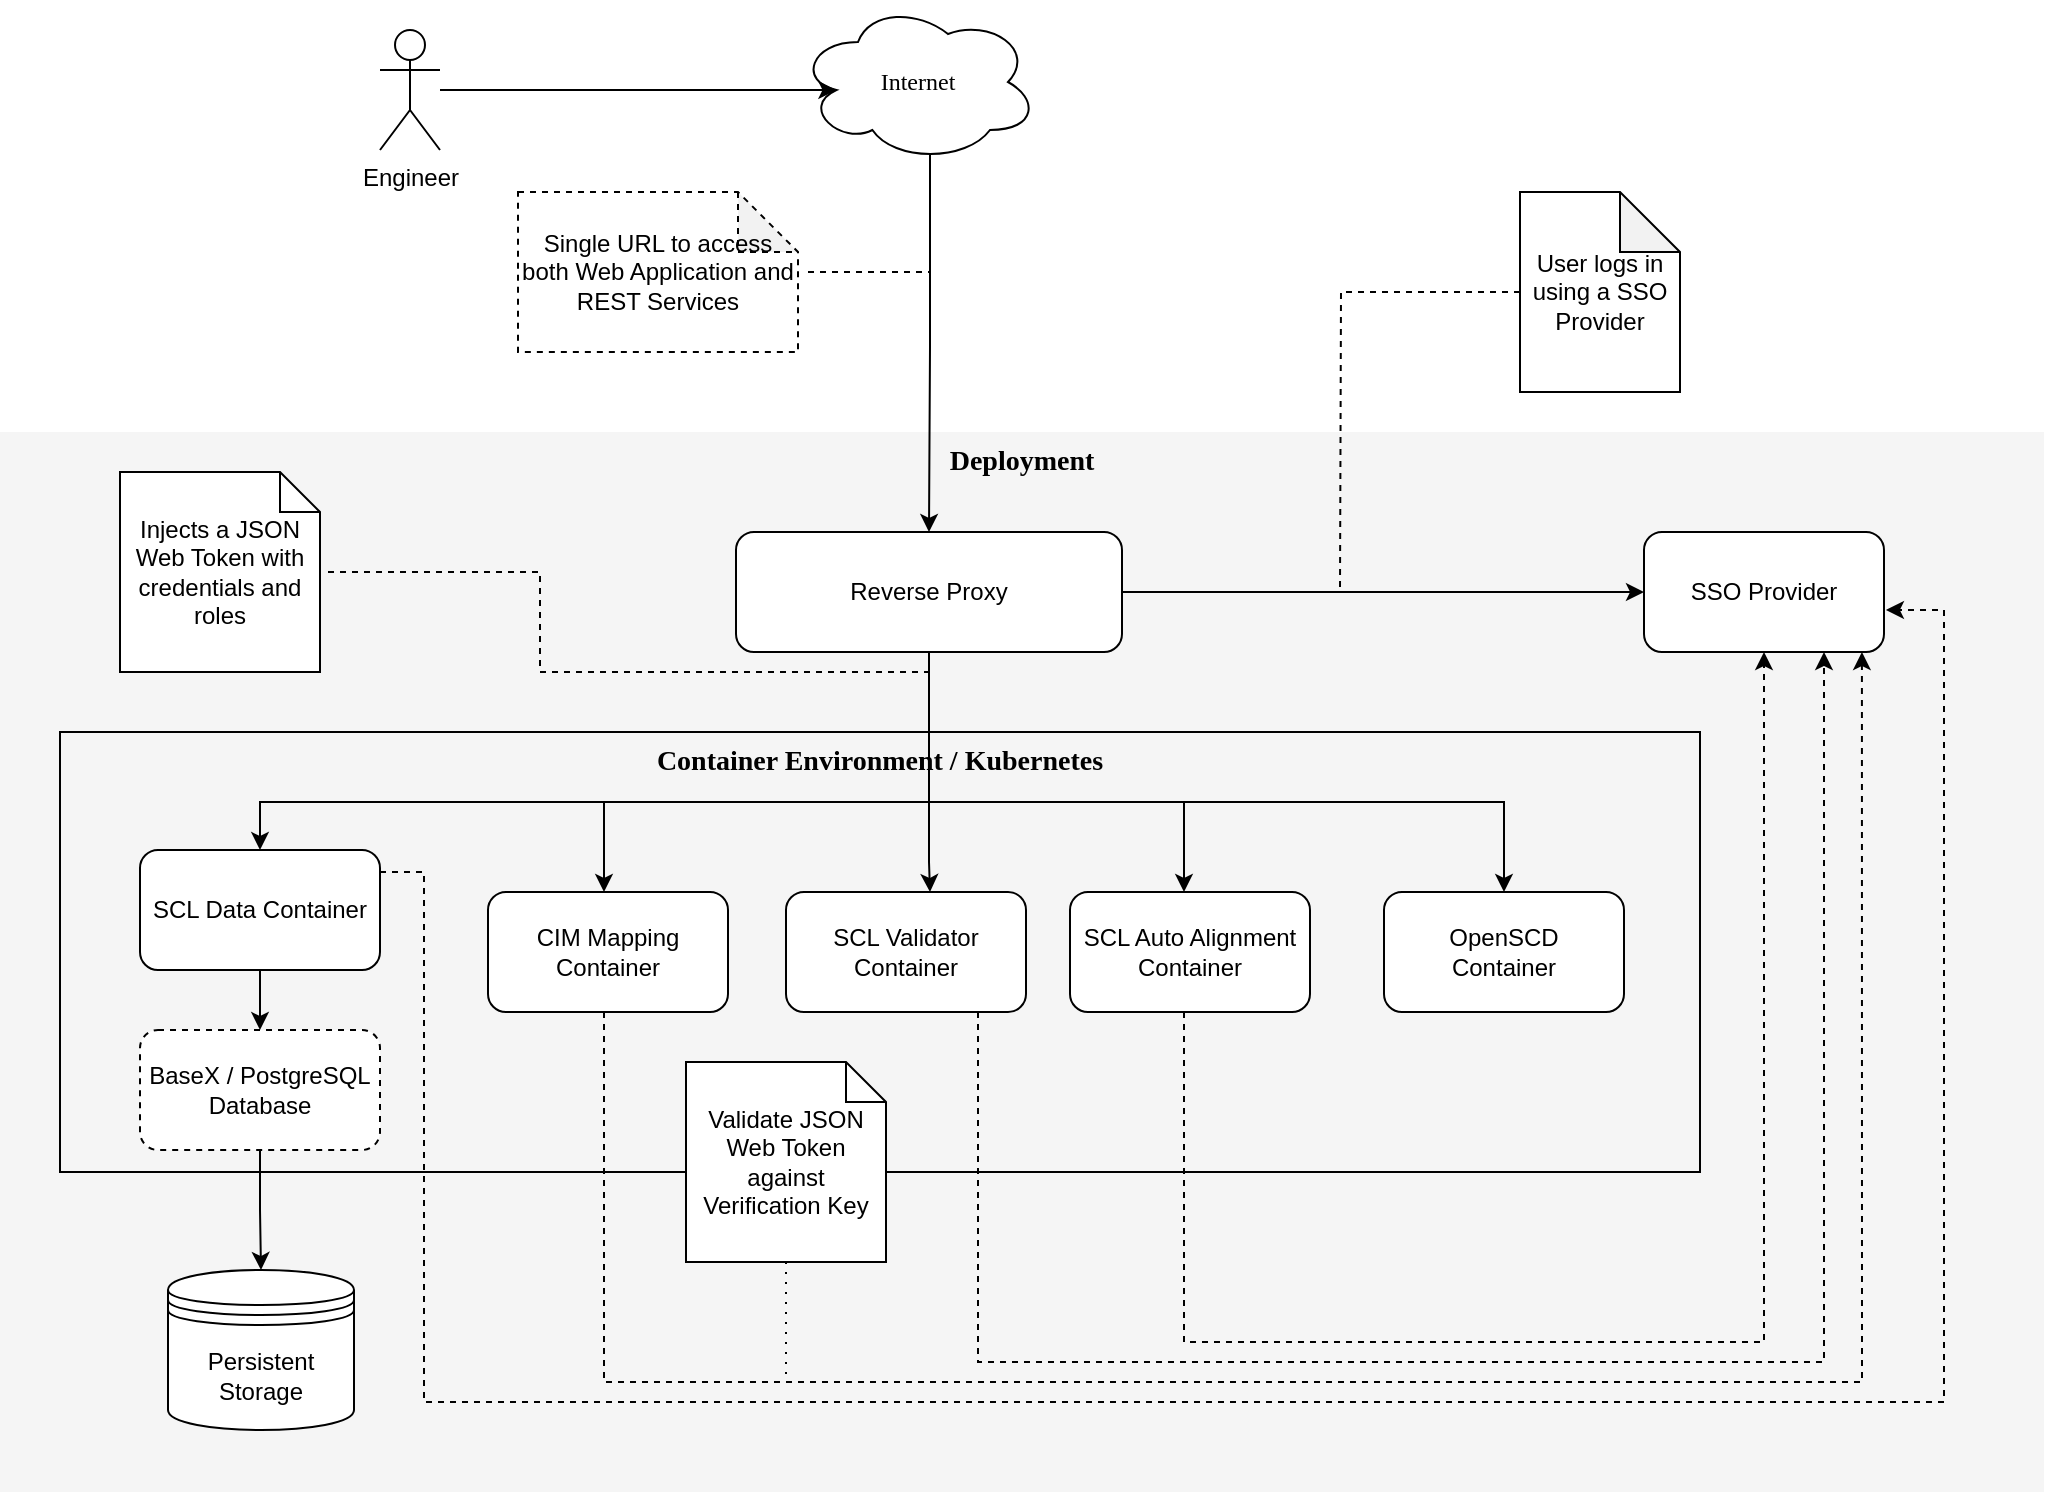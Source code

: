 <mxfile version="20.2.8" type="device"><diagram name="Page-1" id="c37626ed-c26b-45fb-9056-f9ebc6bb27b6"><mxGraphModel dx="1833" dy="1042" grid="1" gridSize="10" guides="1" tooltips="1" connect="1" arrows="1" fold="1" page="1" pageScale="1" pageWidth="1100" pageHeight="850" background="none" math="0" shadow="0"><root><mxCell id="0"/><mxCell id="1" parent="0"/><mxCell id="1c7a67bf8fd3230f-82" value="Deployment" style="whiteSpace=wrap;html=1;rounded=0;shadow=0;comic=0;strokeWidth=1;fontFamily=Verdana;fontSize=14;fillColor=#f5f5f5;strokeColor=none;fontStyle=1;verticalAlign=top;" parent="1" vertex="1"><mxGeometry x="28" y="255" width="1022" height="530" as="geometry"/></mxCell><mxCell id="QFpdhg0FhGdFg5vJUvgQ-2" value="Container Environment / Kubernetes" style="whiteSpace=wrap;html=1;rounded=0;shadow=0;comic=0;strokeWidth=1;fontFamily=Verdana;fontSize=14;fillColor=#f5f5f5;strokeColor=default;fontStyle=1;verticalAlign=top;" parent="1" vertex="1"><mxGeometry x="58" y="405" width="820" height="220" as="geometry"/></mxCell><mxCell id="E31ISt160tlWDEyTjAdQ-1" style="edgeStyle=orthogonalEdgeStyle;rounded=0;orthogonalLoop=1;jettySize=auto;html=1;exitX=0.55;exitY=0.95;exitDx=0;exitDy=0;exitPerimeter=0;" parent="1" source="1c7a67bf8fd3230f-15" target="E31ISt160tlWDEyTjAdQ-5" edge="1"><mxGeometry relative="1" as="geometry"/></mxCell><mxCell id="1c7a67bf8fd3230f-15" value="Internet" style="ellipse;shape=cloud;whiteSpace=wrap;html=1;rounded=0;shadow=0;comic=0;strokeWidth=1;fontFamily=Verdana;fontSize=12;" parent="1" vertex="1"><mxGeometry x="427" y="40" width="120" height="80" as="geometry"/></mxCell><mxCell id="E31ISt160tlWDEyTjAdQ-3" style="edgeStyle=orthogonalEdgeStyle;rounded=0;orthogonalLoop=1;jettySize=auto;html=1;entryX=0.16;entryY=0.55;entryDx=0;entryDy=0;entryPerimeter=0;" parent="1" source="E31ISt160tlWDEyTjAdQ-2" target="1c7a67bf8fd3230f-15" edge="1"><mxGeometry relative="1" as="geometry"/></mxCell><mxCell id="E31ISt160tlWDEyTjAdQ-2" value="Engineer" style="shape=umlActor;verticalLabelPosition=bottom;verticalAlign=top;html=1;outlineConnect=0;" parent="1" vertex="1"><mxGeometry x="218" y="54" width="30" height="60" as="geometry"/></mxCell><mxCell id="E31ISt160tlWDEyTjAdQ-7" style="edgeStyle=orthogonalEdgeStyle;rounded=0;orthogonalLoop=1;jettySize=auto;html=1;" parent="1" source="E31ISt160tlWDEyTjAdQ-5" target="E31ISt160tlWDEyTjAdQ-6" edge="1"><mxGeometry relative="1" as="geometry"/></mxCell><mxCell id="QFpdhg0FhGdFg5vJUvgQ-11" style="edgeStyle=orthogonalEdgeStyle;rounded=0;orthogonalLoop=1;jettySize=auto;html=1;" parent="1" source="E31ISt160tlWDEyTjAdQ-5" target="QFpdhg0FhGdFg5vJUvgQ-6" edge="1"><mxGeometry relative="1" as="geometry"><Array as="points"><mxPoint x="493" y="440"/><mxPoint x="158" y="440"/></Array></mxGeometry></mxCell><mxCell id="-D1nd6uVEin9RK6Mc_Yb-9" style="edgeStyle=orthogonalEdgeStyle;rounded=0;orthogonalLoop=1;jettySize=auto;html=1;entryX=0.5;entryY=0;entryDx=0;entryDy=0;endArrow=classic;endFill=1;" edge="1" parent="1" source="E31ISt160tlWDEyTjAdQ-5" target="-D1nd6uVEin9RK6Mc_Yb-8"><mxGeometry relative="1" as="geometry"><Array as="points"><mxPoint x="493" y="440"/><mxPoint x="780" y="440"/></Array></mxGeometry></mxCell><mxCell id="E31ISt160tlWDEyTjAdQ-5" value="Reverse Proxy" style="rounded=1;whiteSpace=wrap;html=1;" parent="1" vertex="1"><mxGeometry x="396" y="305" width="193" height="60" as="geometry"/></mxCell><mxCell id="E31ISt160tlWDEyTjAdQ-6" value="SSO Provider" style="rounded=1;whiteSpace=wrap;html=1;" parent="1" vertex="1"><mxGeometry x="850" y="305" width="120" height="60" as="geometry"/></mxCell><mxCell id="-D1nd6uVEin9RK6Mc_Yb-5" style="edgeStyle=orthogonalEdgeStyle;rounded=0;orthogonalLoop=1;jettySize=auto;html=1;dashed=1;entryX=0.5;entryY=1;entryDx=0;entryDy=0;" edge="1" parent="1" source="QFpdhg0FhGdFg5vJUvgQ-3" target="E31ISt160tlWDEyTjAdQ-6"><mxGeometry relative="1" as="geometry"><Array as="points"><mxPoint x="620" y="710"/><mxPoint x="910" y="710"/></Array></mxGeometry></mxCell><mxCell id="QFpdhg0FhGdFg5vJUvgQ-3" value="SCL Auto Alignment Container" style="rounded=1;whiteSpace=wrap;html=1;strokeColor=default;" parent="1" vertex="1"><mxGeometry x="563" y="485" width="120" height="60" as="geometry"/></mxCell><mxCell id="-D1nd6uVEin9RK6Mc_Yb-4" style="edgeStyle=orthogonalEdgeStyle;rounded=0;orthogonalLoop=1;jettySize=auto;html=1;entryX=0.908;entryY=1;entryDx=0;entryDy=0;entryPerimeter=0;dashed=1;" edge="1" parent="1" source="QFpdhg0FhGdFg5vJUvgQ-4" target="E31ISt160tlWDEyTjAdQ-6"><mxGeometry relative="1" as="geometry"><Array as="points"><mxPoint x="330" y="730"/><mxPoint x="959" y="730"/></Array></mxGeometry></mxCell><mxCell id="QFpdhg0FhGdFg5vJUvgQ-4" value="CIM Mapping Container" style="rounded=1;whiteSpace=wrap;html=1;strokeColor=default;" parent="1" vertex="1"><mxGeometry x="272" y="485" width="120" height="60" as="geometry"/></mxCell><mxCell id="-D1nd6uVEin9RK6Mc_Yb-2" style="edgeStyle=orthogonalEdgeStyle;rounded=0;orthogonalLoop=1;jettySize=auto;html=1;entryX=0.75;entryY=1;entryDx=0;entryDy=0;dashed=1;" edge="1" parent="1" source="QFpdhg0FhGdFg5vJUvgQ-5" target="E31ISt160tlWDEyTjAdQ-6"><mxGeometry relative="1" as="geometry"><Array as="points"><mxPoint x="517" y="720"/><mxPoint x="940" y="720"/></Array></mxGeometry></mxCell><mxCell id="QFpdhg0FhGdFg5vJUvgQ-5" value="SCL Validator Container" style="rounded=1;whiteSpace=wrap;html=1;strokeColor=default;" parent="1" vertex="1"><mxGeometry x="421" y="485" width="120" height="60" as="geometry"/></mxCell><mxCell id="QFpdhg0FhGdFg5vJUvgQ-13" style="edgeStyle=orthogonalEdgeStyle;rounded=0;orthogonalLoop=1;jettySize=auto;html=1;entryX=0.5;entryY=0;entryDx=0;entryDy=0;" parent="1" source="QFpdhg0FhGdFg5vJUvgQ-6" target="QFpdhg0FhGdFg5vJUvgQ-19" edge="1"><mxGeometry relative="1" as="geometry"/></mxCell><mxCell id="-D1nd6uVEin9RK6Mc_Yb-1" style="edgeStyle=orthogonalEdgeStyle;rounded=0;orthogonalLoop=1;jettySize=auto;html=1;dashed=1;entryX=1.008;entryY=0.65;entryDx=0;entryDy=0;entryPerimeter=0;" edge="1" parent="1" source="QFpdhg0FhGdFg5vJUvgQ-6" target="E31ISt160tlWDEyTjAdQ-6"><mxGeometry relative="1" as="geometry"><Array as="points"><mxPoint x="240" y="475"/><mxPoint x="240" y="740"/><mxPoint x="1000" y="740"/><mxPoint x="1000" y="344"/></Array></mxGeometry></mxCell><mxCell id="QFpdhg0FhGdFg5vJUvgQ-6" value="SCL Data Container" style="rounded=1;whiteSpace=wrap;html=1;strokeColor=default;" parent="1" vertex="1"><mxGeometry x="98" y="464" width="120" height="60" as="geometry"/></mxCell><mxCell id="QFpdhg0FhGdFg5vJUvgQ-8" style="edgeStyle=orthogonalEdgeStyle;rounded=0;orthogonalLoop=1;jettySize=auto;html=1;" parent="1" source="E31ISt160tlWDEyTjAdQ-5" target="QFpdhg0FhGdFg5vJUvgQ-4" edge="1"><mxGeometry relative="1" as="geometry"><Array as="points"><mxPoint x="493" y="440"/><mxPoint x="330" y="440"/></Array></mxGeometry></mxCell><mxCell id="QFpdhg0FhGdFg5vJUvgQ-7" style="edgeStyle=orthogonalEdgeStyle;rounded=0;orthogonalLoop=1;jettySize=auto;html=1;" parent="1" source="E31ISt160tlWDEyTjAdQ-5" target="QFpdhg0FhGdFg5vJUvgQ-3" edge="1"><mxGeometry relative="1" as="geometry"><Array as="points"><mxPoint x="493" y="440"/><mxPoint x="620" y="440"/></Array></mxGeometry></mxCell><mxCell id="QFpdhg0FhGdFg5vJUvgQ-10" style="edgeStyle=orthogonalEdgeStyle;rounded=0;orthogonalLoop=1;jettySize=auto;html=1;" parent="1" source="E31ISt160tlWDEyTjAdQ-5" target="QFpdhg0FhGdFg5vJUvgQ-5" edge="1"><mxGeometry relative="1" as="geometry"><Array as="points"><mxPoint x="493" y="470"/><mxPoint x="493" y="470"/></Array></mxGeometry></mxCell><mxCell id="QFpdhg0FhGdFg5vJUvgQ-12" value="Persistent &lt;br&gt;Storage" style="shape=datastore;whiteSpace=wrap;html=1;strokeColor=default;" parent="1" vertex="1"><mxGeometry x="112" y="674" width="93" height="80" as="geometry"/></mxCell><mxCell id="QFpdhg0FhGdFg5vJUvgQ-16" style="edgeStyle=orthogonalEdgeStyle;rounded=0;orthogonalLoop=1;jettySize=auto;html=1;dashed=1;endArrow=none;endFill=0;" parent="1" edge="1"><mxGeometry relative="1" as="geometry"><mxPoint x="492" y="375" as="targetPoint"/><mxPoint x="192" y="325" as="sourcePoint"/><Array as="points"><mxPoint x="298" y="325"/><mxPoint x="298" y="375"/></Array></mxGeometry></mxCell><mxCell id="QFpdhg0FhGdFg5vJUvgQ-14" value="Injects a JSON Web Token with credentials and roles" style="shape=note;size=20;whiteSpace=wrap;html=1;strokeColor=default;" parent="1" vertex="1"><mxGeometry x="88" y="275" width="100" height="100" as="geometry"/></mxCell><mxCell id="QFpdhg0FhGdFg5vJUvgQ-18" style="edgeStyle=orthogonalEdgeStyle;rounded=0;orthogonalLoop=1;jettySize=auto;html=1;dashed=1;endArrow=none;endFill=0;" parent="1" source="QFpdhg0FhGdFg5vJUvgQ-17" edge="1"><mxGeometry relative="1" as="geometry"><mxPoint x="698" y="335" as="targetPoint"/></mxGeometry></mxCell><mxCell id="QFpdhg0FhGdFg5vJUvgQ-17" value="User logs in using a SSO Provider" style="shape=note;whiteSpace=wrap;html=1;backgroundOutline=1;darkOpacity=0.05;strokeColor=default;" parent="1" vertex="1"><mxGeometry x="788" y="135" width="80" height="100" as="geometry"/></mxCell><mxCell id="QFpdhg0FhGdFg5vJUvgQ-20" style="edgeStyle=orthogonalEdgeStyle;rounded=0;orthogonalLoop=1;jettySize=auto;html=1;entryX=0.5;entryY=0;entryDx=0;entryDy=0;" parent="1" source="QFpdhg0FhGdFg5vJUvgQ-19" target="QFpdhg0FhGdFg5vJUvgQ-12" edge="1"><mxGeometry relative="1" as="geometry"/></mxCell><mxCell id="QFpdhg0FhGdFg5vJUvgQ-19" value="BaseX / PostgreSQL Database" style="rounded=1;whiteSpace=wrap;html=1;strokeColor=default;dashed=1;" parent="1" vertex="1"><mxGeometry x="98" y="554" width="120" height="60" as="geometry"/></mxCell><mxCell id="QFpdhg0FhGdFg5vJUvgQ-23" style="edgeStyle=orthogonalEdgeStyle;rounded=0;orthogonalLoop=1;jettySize=auto;html=1;dashed=1;endArrow=none;endFill=0;" parent="1" edge="1"><mxGeometry relative="1" as="geometry"><mxPoint x="493" y="175" as="targetPoint"/><mxPoint x="432" y="175" as="sourcePoint"/></mxGeometry></mxCell><mxCell id="QFpdhg0FhGdFg5vJUvgQ-22" value="Single URL to access both Web Application and REST Services" style="shape=note;whiteSpace=wrap;html=1;backgroundOutline=1;darkOpacity=0.05;dashed=1;strokeColor=default;" parent="1" vertex="1"><mxGeometry x="287" y="135" width="140" height="80" as="geometry"/></mxCell><mxCell id="-D1nd6uVEin9RK6Mc_Yb-7" style="edgeStyle=orthogonalEdgeStyle;rounded=0;orthogonalLoop=1;jettySize=auto;html=1;dashed=1;dashPattern=1 4;endArrow=none;endFill=0;" edge="1" parent="1" source="-D1nd6uVEin9RK6Mc_Yb-6"><mxGeometry relative="1" as="geometry"><mxPoint x="421" y="730" as="targetPoint"/></mxGeometry></mxCell><mxCell id="-D1nd6uVEin9RK6Mc_Yb-6" value="Validate JSON Web Token against Verification Key" style="shape=note;size=20;whiteSpace=wrap;html=1;strokeColor=default;" vertex="1" parent="1"><mxGeometry x="371" y="570" width="100" height="100" as="geometry"/></mxCell><mxCell id="-D1nd6uVEin9RK6Mc_Yb-8" value="OpenSCD&lt;br&gt;Container" style="rounded=1;whiteSpace=wrap;html=1;strokeColor=default;" vertex="1" parent="1"><mxGeometry x="720" y="485" width="120" height="60" as="geometry"/></mxCell></root></mxGraphModel></diagram></mxfile>